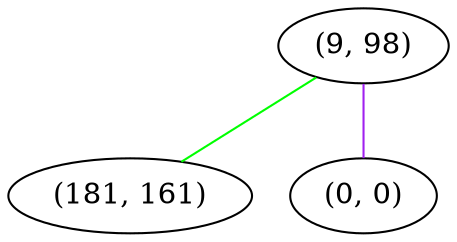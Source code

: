 graph "" {
"(9, 98)";
"(181, 161)";
"(0, 0)";
"(9, 98)" -- "(181, 161)"  [color=green, key=0, weight=2];
"(9, 98)" -- "(0, 0)"  [color=purple, key=0, weight=4];
}

